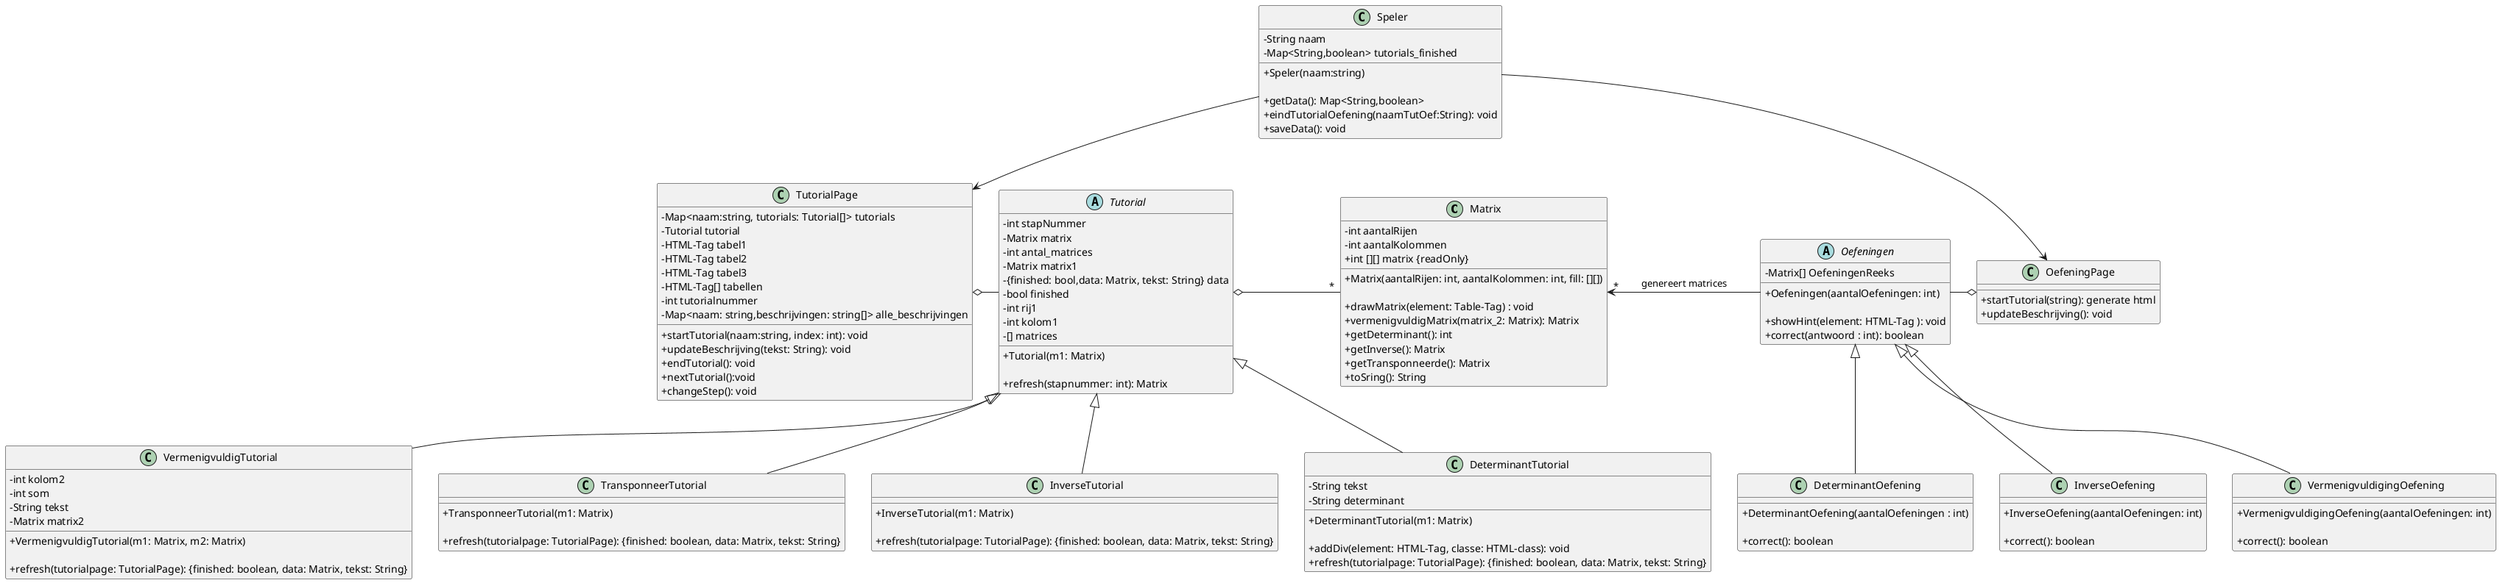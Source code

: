 


@startuml Matrix_Project
skinparam ClassAttributeIconSize 0 


class Matrix{
    - int aantalRijen
    - int aantalKolommen
    + int [][] matrix {readOnly}

    + Matrix(aantalRijen: int, aantalKolommen: int, fill: [][])

    + drawMatrix(element: Table-Tag) : void
    + vermenigvuldigMatrix(matrix_2: Matrix): Matrix
    + getDeterminant(): int
    + getInverse(): Matrix
    + getTransponneerde(): Matrix
    + toSring(): String
}

class TutorialPage{
    - Map<naam:string, tutorials: Tutorial[]> tutorials
    - Tutorial tutorial
    - HTML-Tag tabel1
    - HTML-Tag tabel2
    - HTML-Tag tabel3
    - HTML-Tag[] tabellen
    - int tutorialnummer
    - Map<naam: string,beschrijvingen: string[]> alle_beschrijvingen

    + startTutorial(naam:string, index: int): void
    + updateBeschrijving(tekst: String): void
    + endTutorial(): void
    + nextTutorial():void
    + changeStep(): void
}

class OefeningPage{

    + startTutorial(string): generate html
    + updateBeschrijving(): void
}


abstract Class Tutorial{
    - int stapNummer
    - Matrix matrix
    - int antal_matrices
    - Matrix matrix1
    - {finished: bool,data: Matrix, tekst: String} data
    - bool finished
    - int rij1
    - int kolom1
    - [] matrices

    + Tutorial(m1: Matrix)

    + refresh(stapnummer: int): Matrix
}

class VermenigvuldigTutorial{
    - int kolom2
    - int som
    - String tekst
    - Matrix matrix2

    + VermenigvuldigTutorial(m1: Matrix, m2: Matrix)

    + refresh(tutorialpage: TutorialPage): {finished: boolean, data: Matrix, tekst: String}
}

class TransponneerTutorial{

    + TransponneerTutorial(m1: Matrix)

    + refresh(tutorialpage: TutorialPage): {finished: boolean, data: Matrix, tekst: String}
}

class InverseTutorial{

    + InverseTutorial(m1: Matrix)

    + refresh(tutorialpage: TutorialPage): {finished: boolean, data: Matrix, tekst: String}
}

class DeterminantTutorial{
    - String tekst
    - String determinant

    + DeterminantTutorial(m1: Matrix)

    + addDiv(element: HTML-Tag, classe: HTML-class): void
    + refresh(tutorialpage: TutorialPage): {finished: boolean, data: Matrix, tekst: String}
}


abstract Class Oefeningen{
    - Matrix[] OefeningenReeks

    + Oefeningen(aantalOefeningen: int)

    + showHint(element: HTML-Tag ): void
    + correct(antwoord : int): boolean
}

class VermenigvuldigingOefening{

    + VermenigvuldigingOefening(aantalOefeningen: int)

    + correct(): boolean
}

class DeterminantOefening{

    + DeterminantOefening(aantalOefeningen : int)

    + correct(): boolean
}

class InverseOefening{

    + InverseOefening(aantalOefeningen: int)

    + correct(): boolean
}


class Speler{
    - String naam
    - Map<String,boolean> tutorials_finished

    + Speler(naam:string)

    + getData(): Map<String,boolean>
    + eindTutorialOefening(naamTutOef:String): void
    + saveData(): void
}



Oefeningen <|-- VermenigvuldigingOefening
Oefeningen <|-- DeterminantOefening
Oefeningen <|-- InverseOefening

Matrix "*" <- Oefeningen  :genereert matrices
Tutorial o- "*" Matrix

TutorialPage  o- Tutorial
Oefeningen -o OefeningPage

Tutorial <|-- VermenigvuldigTutorial
Tutorial <|-- DeterminantTutorial
Tutorial <|-- InverseTutorial
Tutorial <|-- TransponneerTutorial

Speler --> TutorialPage
Speler --> OefeningPage
@enduml